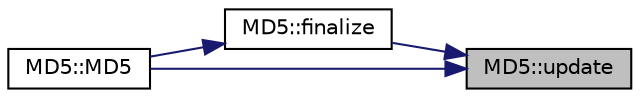 digraph "MD5::update"
{
 // LATEX_PDF_SIZE
  edge [fontname="Helvetica",fontsize="10",labelfontname="Helvetica",labelfontsize="10"];
  node [fontname="Helvetica",fontsize="10",shape=record];
  rankdir="RL";
  Node1 [label="MD5::update",height=0.2,width=0.4,color="black", fillcolor="grey75", style="filled", fontcolor="black",tooltip=" "];
  Node1 -> Node2 [dir="back",color="midnightblue",fontsize="10",style="solid",fontname="Helvetica"];
  Node2 [label="MD5::finalize",height=0.2,width=0.4,color="black", fillcolor="white", style="filled",URL="$class_m_d5.html#a10f607494a3f2e3e515fc4b99d1a06cc",tooltip="finalice"];
  Node2 -> Node3 [dir="back",color="midnightblue",fontsize="10",style="solid",fontname="Helvetica"];
  Node3 [label="MD5::MD5",height=0.2,width=0.4,color="black", fillcolor="white", style="filled",URL="$class_m_d5.html#a155356ffd713345e69e6dcbd9f8da6ce",tooltip="Construct a new MD5::MD5 object."];
  Node1 -> Node3 [dir="back",color="midnightblue",fontsize="10",style="solid",fontname="Helvetica"];
}
